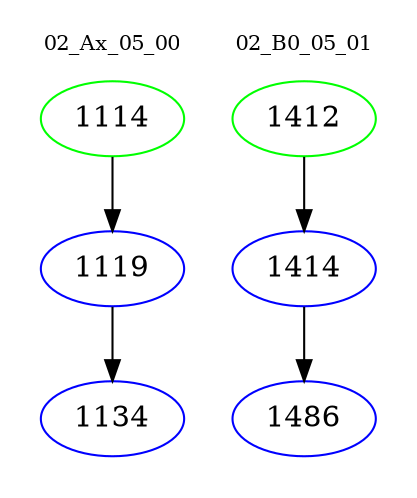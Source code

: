 digraph{
subgraph cluster_0 {
color = white
label = "02_Ax_05_00";
fontsize=10;
T0_1114 [label="1114", color="green"]
T0_1114 -> T0_1119 [color="black"]
T0_1119 [label="1119", color="blue"]
T0_1119 -> T0_1134 [color="black"]
T0_1134 [label="1134", color="blue"]
}
subgraph cluster_1 {
color = white
label = "02_B0_05_01";
fontsize=10;
T1_1412 [label="1412", color="green"]
T1_1412 -> T1_1414 [color="black"]
T1_1414 [label="1414", color="blue"]
T1_1414 -> T1_1486 [color="black"]
T1_1486 [label="1486", color="blue"]
}
}
